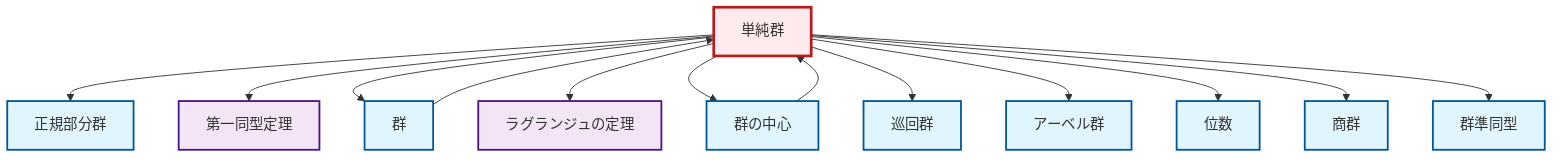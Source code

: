 graph TD
    classDef definition fill:#e1f5fe,stroke:#01579b,stroke-width:2px
    classDef theorem fill:#f3e5f5,stroke:#4a148c,stroke-width:2px
    classDef axiom fill:#fff3e0,stroke:#e65100,stroke-width:2px
    classDef example fill:#e8f5e9,stroke:#1b5e20,stroke-width:2px
    classDef current fill:#ffebee,stroke:#b71c1c,stroke-width:3px
    def-simple-group["単純群"]:::definition
    def-normal-subgroup["正規部分群"]:::definition
    def-center-of-group["群の中心"]:::definition
    def-abelian-group["アーベル群"]:::definition
    thm-first-isomorphism["第一同型定理"]:::theorem
    def-cyclic-group["巡回群"]:::definition
    def-quotient-group["商群"]:::definition
    def-group["群"]:::definition
    thm-lagrange["ラグランジュの定理"]:::theorem
    def-order["位数"]:::definition
    def-homomorphism["群準同型"]:::definition
    def-simple-group --> def-normal-subgroup
    def-simple-group --> thm-first-isomorphism
    def-simple-group --> def-group
    def-simple-group --> thm-lagrange
    def-center-of-group --> def-simple-group
    def-simple-group --> def-center-of-group
    def-simple-group --> def-cyclic-group
    def-simple-group --> def-abelian-group
    def-simple-group --> def-order
    def-simple-group --> def-quotient-group
    def-group --> def-simple-group
    def-simple-group --> def-homomorphism
    class def-simple-group current